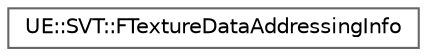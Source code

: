 digraph "Graphical Class Hierarchy"
{
 // INTERACTIVE_SVG=YES
 // LATEX_PDF_SIZE
  bgcolor="transparent";
  edge [fontname=Helvetica,fontsize=10,labelfontname=Helvetica,labelfontsize=10];
  node [fontname=Helvetica,fontsize=10,shape=box,height=0.2,width=0.4];
  rankdir="LR";
  Node0 [id="Node000000",label="UE::SVT::FTextureDataAddressingInfo",height=0.2,width=0.4,color="grey40", fillcolor="white", style="filled",URL="$d1/d5c/structUE_1_1SVT_1_1FTextureDataAddressingInfo.html",tooltip=" "];
}
